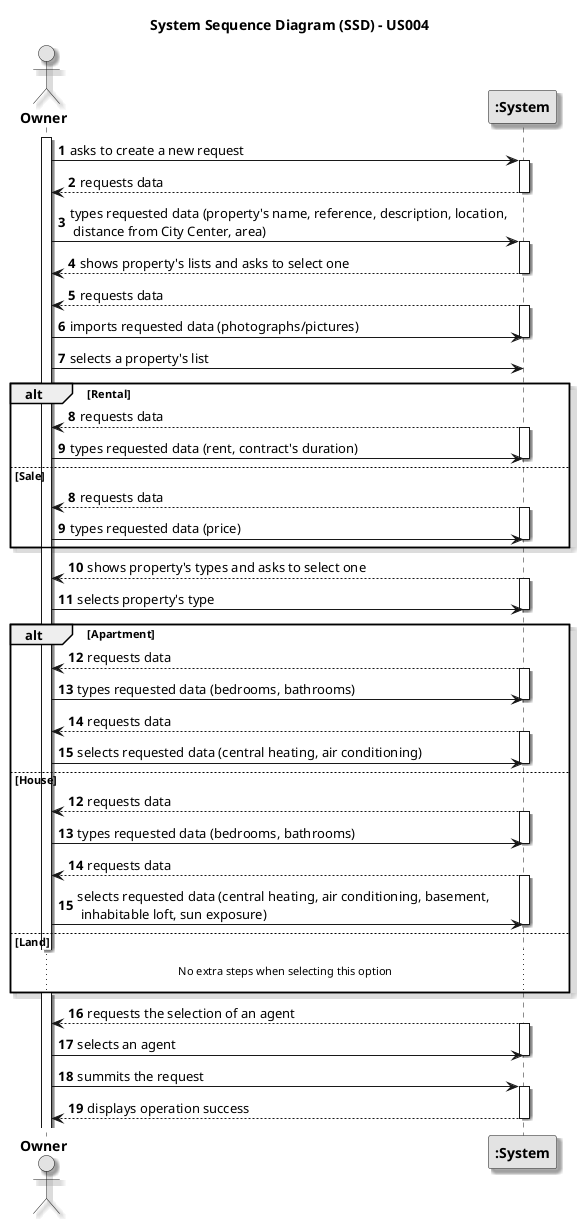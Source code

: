@startuml
skinparam monochrome true
skinparam packageStyle rectangle
skinparam shadowing true

title System Sequence Diagram (SSD) - US004

autonumber

actor "<b>Owner</b>" as Owner
participant "<b>:System</b>" as System

activate Owner

    Owner -> System : asks to create a new request
    activate System

        System --> Owner : requests data
    deactivate System

    Owner -> System : types requested data (property's name, reference, description, location,\n distance from City Center, area)
    activate System

        System --> Owner : shows property's lists and asks to select one
    deactivate System


    System --> "Owner" : requests data
    activate System
    Owner -> System : imports requested data (photographs/pictures)

        deactivate System

    Owner -> System : selects a property's list
'    activate System
'    deactivate System

    alt Rental
        autonumber 8
        System --> "Owner": requests data
        activate System

        "Owner" -> System: types requested data (rent, contract's duration)
        deactivate System

    else Sale
        autonumber 8
         System --> "Owner": requests data
        activate System

        "Owner" -> System: types requested data (price)
        deactivate System

    end

    System --> "Owner" : shows property's types and asks to select one
    activate System
    Owner -> System : selects property's type
    deactivate System

   alt Apartment

        System --> "Owner": requests data
        activate System

        "Owner" -> System: types requested data (bedrooms, bathrooms)
        deactivate System

    System --> "Owner": requests data
                    activate System

                    "Owner" -> System: selects requested data (central heating, air conditioning)
                    deactivate System

    else House
        autonumber 12
         System --> "Owner": requests data
        activate System

        "Owner" -> System: types requested data (bedrooms, bathrooms)
        deactivate System

         System --> "Owner": requests data
                activate System

                "Owner" -> System: selects requested data (central heating, air conditioning, basement,\n inhabitable loft, sun exposure)
                deactivate System

    else Land

    ...No extra steps when selecting this option...

    end

        System --> Owner : requests the selection of an agent
    activate System

    "Owner" -> System : selects an agent
    deactivate System


        "Owner" -> System : summits the request
    activate System

    System --> "Owner" : displays operation success
    deactivate System

@enduml